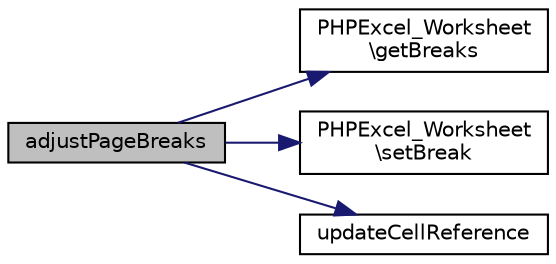 digraph "adjustPageBreaks"
{
  edge [fontname="Helvetica",fontsize="10",labelfontname="Helvetica",labelfontsize="10"];
  node [fontname="Helvetica",fontsize="10",shape=record];
  rankdir="LR";
  Node25 [label="adjustPageBreaks",height=0.2,width=0.4,color="black", fillcolor="grey75", style="filled", fontcolor="black"];
  Node25 -> Node26 [color="midnightblue",fontsize="10",style="solid",fontname="Helvetica"];
  Node26 [label="PHPExcel_Worksheet\l\\getBreaks",height=0.2,width=0.4,color="black", fillcolor="white", style="filled",URL="$class_p_h_p_excel___worksheet.html#a78b2e2949be23b7c9a4357e0af1768e2"];
  Node25 -> Node27 [color="midnightblue",fontsize="10",style="solid",fontname="Helvetica"];
  Node27 [label="PHPExcel_Worksheet\l\\setBreak",height=0.2,width=0.4,color="black", fillcolor="white", style="filled",URL="$class_p_h_p_excel___worksheet.html#ac021a8a40bd5e05ed2d52dc20676e1a8"];
  Node25 -> Node28 [color="midnightblue",fontsize="10",style="solid",fontname="Helvetica"];
  Node28 [label="updateCellReference",height=0.2,width=0.4,color="black", fillcolor="white", style="filled",URL="$class_p_h_p_excel___reference_helper.html#a367b558de0208c74d1e9b805b6a1a07a"];
}
